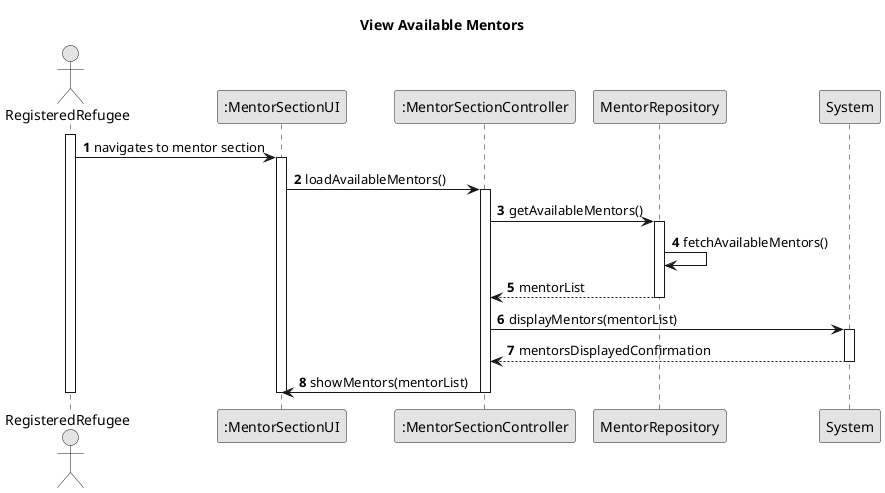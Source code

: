 @startuml
skinparam monochrome true
skinparam packageStyle rectangle
skinparam shadowing false

title View Available Mentors

autonumber

actor RegisteredRefugee
participant ":MentorSectionUI" as ui
participant ":MentorSectionController" as ctrl
participant "MentorRepository" as mentorRepo
participant "System" as system

activate RegisteredRefugee

    RegisteredRefugee -> ui : navigates to mentor section
    activate ui
        ui -> ctrl : loadAvailableMentors()
        activate ctrl
            ctrl -> mentorRepo : getAvailableMentors()
            activate mentorRepo
                mentorRepo -> mentorRepo : fetchAvailableMentors()
                mentorRepo --> ctrl : mentorList
            deactivate mentorRepo
            ctrl -> system : displayMentors(mentorList)
            activate system
                system --> ctrl : mentorsDisplayedConfirmation
            deactivate system
            ctrl -> ui : showMentors(mentorList)
        deactivate ctrl
    deactivate ui

deactivate RegisteredRefugee

@enduml

